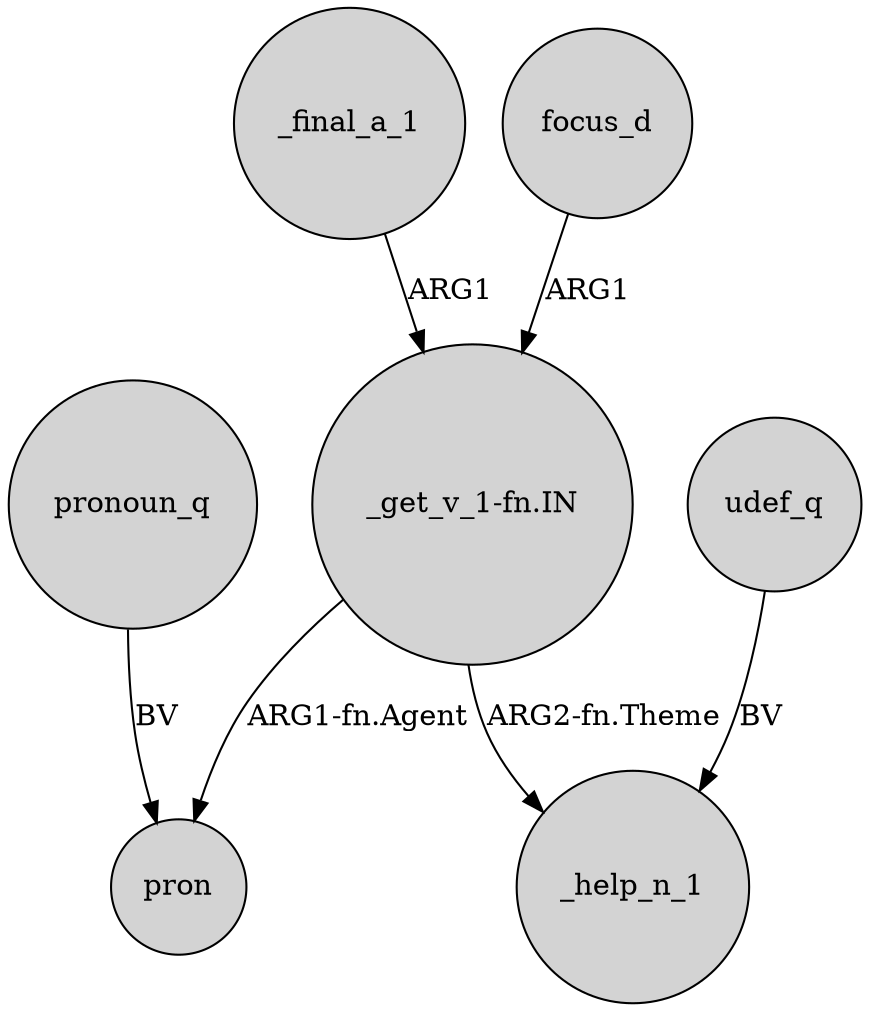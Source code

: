 digraph {
	node [shape=circle style=filled]
	"_get_v_1-fn.IN" -> pron [label="ARG1-fn.Agent"]
	"_get_v_1-fn.IN" -> _help_n_1 [label="ARG2-fn.Theme"]
	_final_a_1 -> "_get_v_1-fn.IN" [label=ARG1]
	udef_q -> _help_n_1 [label=BV]
	focus_d -> "_get_v_1-fn.IN" [label=ARG1]
	pronoun_q -> pron [label=BV]
}

